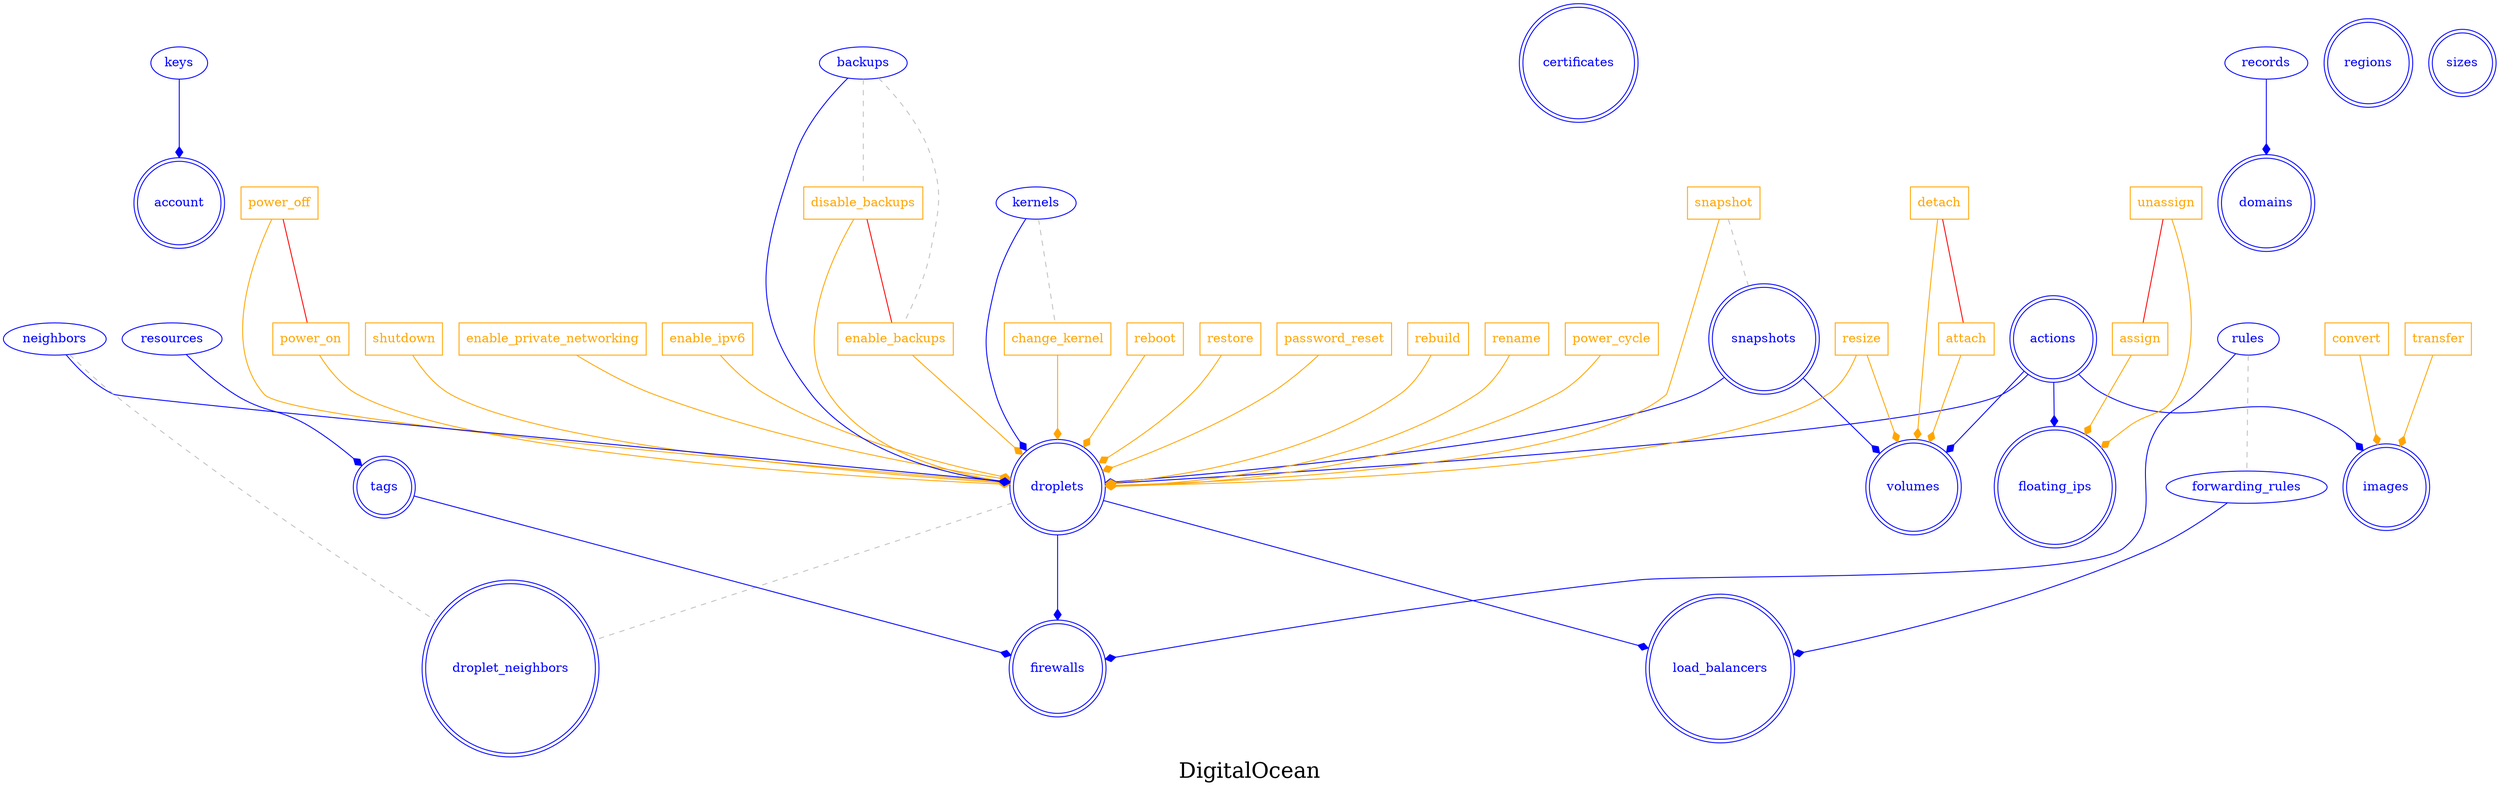 digraph AllInOne_LexiconGraph {
graph[label="DigitalOcean", fontsize=24]
splines=true
"account" [color=blue, fontcolor=blue, shape=doublecircle]
"droplets" [color=blue, fontcolor=blue, shape=doublecircle]
"actions" [color=blue, fontcolor=blue, shape=doublecircle]
"volumes" [color=blue, fontcolor=blue, shape=doublecircle]
"certificates" [color=blue, fontcolor=blue, shape=doublecircle]
"domains" [color=blue, fontcolor=blue, shape=doublecircle]
"droplet_neighbors" [color=blue, fontcolor=blue, shape=doublecircle]
"floating_ips" [color=blue, fontcolor=blue, shape=doublecircle]
"firewalls" [color=blue, fontcolor=blue, shape=doublecircle]
"images" [color=blue, fontcolor=blue, shape=doublecircle]
"load_balancers" [color=blue, fontcolor=blue, shape=doublecircle]
"regions" [color=blue, fontcolor=blue, shape=doublecircle]
"sizes" [color=blue, fontcolor=blue, shape=doublecircle]
"snapshots" [color=blue, fontcolor=blue, shape=doublecircle]
"tags" [color=blue, fontcolor=blue, shape=doublecircle]
"keys" -> "account" [color=blue, fontcolor=blue, arrowhead=diamond, arrowtail=none]
"keys" [color=blue, fontcolor=blue, shape=ellipse]
"power_cycle" [color=orange, fontcolor=orange, shape=box]
"power_cycle" -> "droplets" [color=orange, fontcolor=orange, arrowhead=diamond, arrowtail=none]
"power_on" [color=orange, fontcolor=orange, shape=box]
"power_on" -> "droplets" [color=orange, fontcolor=orange, arrowhead=diamond, arrowtail=none]
"power_off" -> "power_on" [color=red, fontcolor=red, arrowhead=none, arrowtail=none]
"power_off" [color=orange, fontcolor=orange, shape=box]
"power_off" -> "droplets" [color=orange, fontcolor=orange, arrowhead=diamond, arrowtail=none]
"shutdown" [color=orange, fontcolor=orange, shape=box]
"shutdown" -> "droplets" [color=orange, fontcolor=orange, arrowhead=diamond, arrowtail=none]
"enable_private_networking" [color=orange, fontcolor=orange, shape=box]
"enable_private_networking" -> "droplets" [color=orange, fontcolor=orange, arrowhead=diamond, arrowtail=none]
"enable_ipv6" [color=orange, fontcolor=orange, shape=box]
"enable_ipv6" -> "droplets" [color=orange, fontcolor=orange, arrowhead=diamond, arrowtail=none]
"enable_backups" [color=orange, fontcolor=orange, shape=box]
"enable_backups" -> "droplets" [color=orange, fontcolor=orange, arrowhead=diamond, arrowtail=none]
"disable_backups" -> "enable_backups" [color=red, fontcolor=red, arrowhead=none, arrowtail=none]
"backups" -> "enable_backups" [color=grey, fontcolor=grey, arrowhead=none, arrowtail=none, style=dashed]
"disable_backups" [color=orange, fontcolor=orange, shape=box]
"disable_backups" -> "droplets" [color=orange, fontcolor=orange, arrowhead=diamond, arrowtail=none]
"backups" -> "disable_backups" [color=grey, fontcolor=grey, arrowhead=none, arrowtail=none, style=dashed]
"snapshot" [color=orange, fontcolor=orange, shape=box]
"snapshot" -> "droplets" [color=orange, fontcolor=orange, arrowhead=diamond, arrowtail=none]
"kernels" -> "droplets" [color=blue, fontcolor=blue, arrowhead=diamond, arrowtail=none]
"kernels" [color=blue, fontcolor=blue, shape=ellipse]
"snapshots" -> "droplets" [color=blue, fontcolor=blue, arrowhead=diamond, arrowtail=none]
"snapshot" -> "snapshots" [color=grey, fontcolor=grey, arrowhead=none, arrowtail=none, style=dashed]
"backups" -> "droplets" [color=blue, fontcolor=blue, arrowhead=diamond, arrowtail=none]
"backups" [color=blue, fontcolor=blue, shape=ellipse]
"actions" -> "droplets" [color=blue, fontcolor=blue, arrowhead=diamond, arrowtail=none]
"neighbors" -> "droplets" [color=blue, fontcolor=blue, arrowhead=diamond, arrowtail=none]
"neighbors" [color=blue, fontcolor=blue, shape=ellipse]
"reboot" [color=orange, fontcolor=orange, shape=box]
"reboot" -> "droplets" [color=orange, fontcolor=orange, arrowhead=diamond, arrowtail=none]
"restore" [color=orange, fontcolor=orange, shape=box]
"restore" -> "droplets" [color=orange, fontcolor=orange, arrowhead=diamond, arrowtail=none]
"password_reset" [color=orange, fontcolor=orange, shape=box]
"password_reset" -> "droplets" [color=orange, fontcolor=orange, arrowhead=diamond, arrowtail=none]
"resize" [color=orange, fontcolor=orange, shape=box]
"resize" -> "droplets" [color=orange, fontcolor=orange, arrowhead=diamond, arrowtail=none]
"rebuild" [color=orange, fontcolor=orange, shape=box]
"rebuild" -> "droplets" [color=orange, fontcolor=orange, arrowhead=diamond, arrowtail=none]
"rename" [color=orange, fontcolor=orange, shape=box]
"rename" -> "droplets" [color=orange, fontcolor=orange, arrowhead=diamond, arrowtail=none]
"change_kernel" [color=orange, fontcolor=orange, shape=box]
"change_kernel" -> "droplets" [color=orange, fontcolor=orange, arrowhead=diamond, arrowtail=none]
"kernels" -> "change_kernel" [color=grey, fontcolor=grey, arrowhead=none, arrowtail=none, style=dashed]
"snapshots" -> "volumes" [color=blue, fontcolor=blue, arrowhead=diamond, arrowtail=none]
"attach" [color=orange, fontcolor=orange, shape=box]
"attach" -> "volumes" [color=orange, fontcolor=orange, arrowhead=diamond, arrowtail=none]
"detach" -> "attach" [color=red, fontcolor=red, arrowhead=none, arrowtail=none]
"detach" [color=orange, fontcolor=orange, shape=box]
"detach" -> "volumes" [color=orange, fontcolor=orange, arrowhead=diamond, arrowtail=none]
"resize" -> "volumes" [color=orange, fontcolor=orange, arrowhead=diamond, arrowtail=none]
"actions" -> "volumes" [color=blue, fontcolor=blue, arrowhead=diamond, arrowtail=none]
"records" -> "domains" [color=blue, fontcolor=blue, arrowhead=diamond, arrowtail=none]
"records" [color=blue, fontcolor=blue, shape=ellipse]
"droplets" -> "droplet_neighbors" [color=grey, fontcolor=grey, arrowhead=none, arrowtail=none, style=dashed]
"neighbors" -> "droplet_neighbors" [color=grey, fontcolor=grey, arrowhead=none, arrowtail=none, style=dashed]
"assign" [color=orange, fontcolor=orange, shape=box]
"assign" -> "floating_ips" [color=orange, fontcolor=orange, arrowhead=diamond, arrowtail=none]
"unassign" -> "assign" [color=red, fontcolor=red, arrowhead=none, arrowtail=none]
"unassign" [color=orange, fontcolor=orange, shape=box]
"unassign" -> "floating_ips" [color=orange, fontcolor=orange, arrowhead=diamond, arrowtail=none]
"actions" -> "floating_ips" [color=blue, fontcolor=blue, arrowhead=diamond, arrowtail=none]
"droplets" -> "firewalls" [color=blue, fontcolor=blue, arrowhead=diamond, arrowtail=none]
"tags" -> "firewalls" [color=blue, fontcolor=blue, arrowhead=diamond, arrowtail=none]
"rules" -> "firewalls" [color=blue, fontcolor=blue, arrowhead=diamond, arrowtail=none]
"rules" [color=blue, fontcolor=blue, shape=ellipse]
"actions" -> "images" [color=blue, fontcolor=blue, arrowhead=diamond, arrowtail=none]
"transfer" [color=orange, fontcolor=orange, shape=box]
"transfer" -> "images" [color=orange, fontcolor=orange, arrowhead=diamond, arrowtail=none]
"convert" [color=orange, fontcolor=orange, shape=box]
"convert" -> "images" [color=orange, fontcolor=orange, arrowhead=diamond, arrowtail=none]
"droplets" -> "load_balancers" [color=blue, fontcolor=blue, arrowhead=diamond, arrowtail=none]
"forwarding_rules" -> "load_balancers" [color=blue, fontcolor=blue, arrowhead=diamond, arrowtail=none]
"forwarding_rules" [color=blue, fontcolor=blue, shape=ellipse]
"rules" -> "forwarding_rules" [color=grey, fontcolor=grey, arrowhead=none, arrowtail=none, style=dashed]
"resources" -> "tags" [color=blue, fontcolor=blue, arrowhead=diamond, arrowtail=none]
"resources" [color=blue, fontcolor=blue, shape=ellipse]
}

